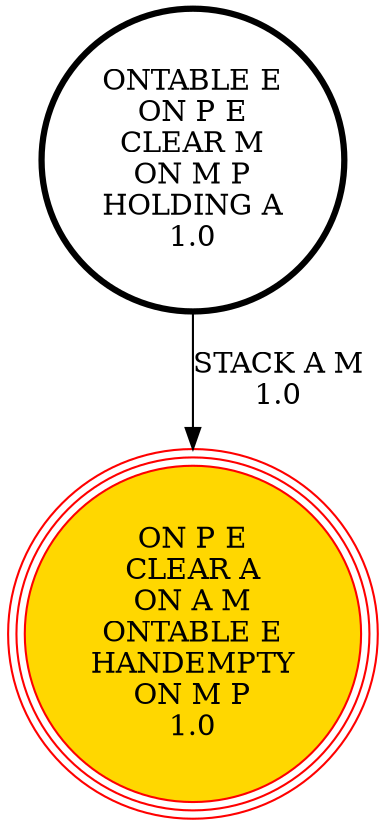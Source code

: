 digraph {
"ONTABLE E\nON P E\nCLEAR M\nON M P\nHOLDING A\n1.0\n" -> "ON P E\nCLEAR A\nON A M\nONTABLE E\nHANDEMPTY\nON M P\n1.0\n"[label="STACK A M\n1.0\n"];
"ON P E\nCLEAR A\nON A M\nONTABLE E\nHANDEMPTY\nON M P\n1.0\n" [shape=circle, style=filled color=red, fillcolor=gold, peripheries=3];
"ON P E\nCLEAR A\nON A M\nONTABLE E\nHANDEMPTY\nON M P\n1.0\n" [shape=circle, style=filled color=red, fillcolor=gold, peripheries=3];
"ONTABLE E\nON P E\nCLEAR M\nON M P\nHOLDING A\n1.0\n" [shape=circle, penwidth=3];
}
